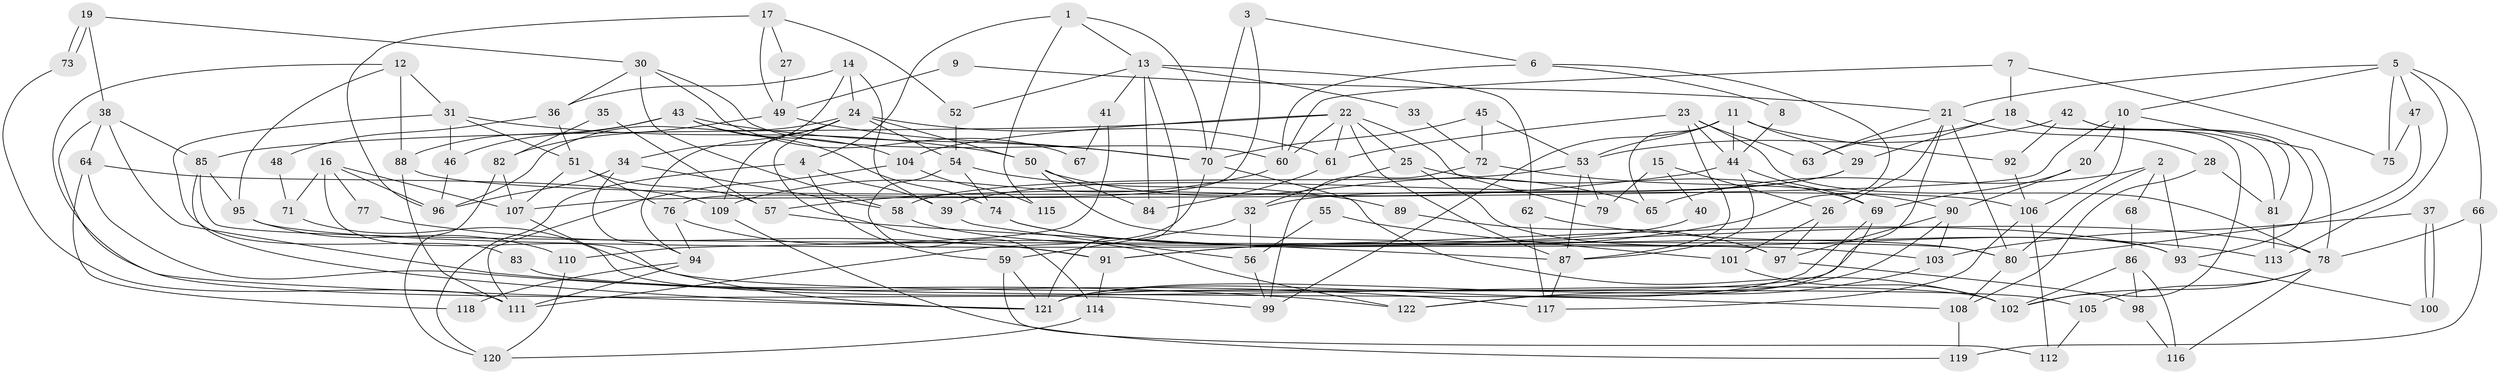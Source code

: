 // Generated by graph-tools (version 1.1) at 2025/02/03/09/25 03:02:15]
// undirected, 122 vertices, 244 edges
graph export_dot {
graph [start="1"]
  node [color=gray90,style=filled];
  1;
  2;
  3;
  4;
  5;
  6;
  7;
  8;
  9;
  10;
  11;
  12;
  13;
  14;
  15;
  16;
  17;
  18;
  19;
  20;
  21;
  22;
  23;
  24;
  25;
  26;
  27;
  28;
  29;
  30;
  31;
  32;
  33;
  34;
  35;
  36;
  37;
  38;
  39;
  40;
  41;
  42;
  43;
  44;
  45;
  46;
  47;
  48;
  49;
  50;
  51;
  52;
  53;
  54;
  55;
  56;
  57;
  58;
  59;
  60;
  61;
  62;
  63;
  64;
  65;
  66;
  67;
  68;
  69;
  70;
  71;
  72;
  73;
  74;
  75;
  76;
  77;
  78;
  79;
  80;
  81;
  82;
  83;
  84;
  85;
  86;
  87;
  88;
  89;
  90;
  91;
  92;
  93;
  94;
  95;
  96;
  97;
  98;
  99;
  100;
  101;
  102;
  103;
  104;
  105;
  106;
  107;
  108;
  109;
  110;
  111;
  112;
  113;
  114;
  115;
  116;
  117;
  118;
  119;
  120;
  121;
  122;
  1 -- 70;
  1 -- 13;
  1 -- 4;
  1 -- 115;
  2 -- 65;
  2 -- 93;
  2 -- 68;
  2 -- 80;
  3 -- 76;
  3 -- 70;
  3 -- 6;
  4 -- 59;
  4 -- 39;
  4 -- 120;
  5 -- 21;
  5 -- 10;
  5 -- 47;
  5 -- 66;
  5 -- 75;
  5 -- 113;
  6 -- 60;
  6 -- 8;
  6 -- 91;
  7 -- 75;
  7 -- 60;
  7 -- 18;
  8 -- 44;
  9 -- 21;
  9 -- 49;
  10 -- 20;
  10 -- 78;
  10 -- 106;
  10 -- 107;
  11 -- 92;
  11 -- 99;
  11 -- 29;
  11 -- 44;
  11 -- 53;
  11 -- 65;
  12 -- 99;
  12 -- 31;
  12 -- 88;
  12 -- 95;
  13 -- 121;
  13 -- 84;
  13 -- 33;
  13 -- 41;
  13 -- 52;
  13 -- 62;
  14 -- 34;
  14 -- 24;
  14 -- 36;
  14 -- 39;
  15 -- 79;
  15 -- 26;
  15 -- 40;
  16 -- 105;
  16 -- 107;
  16 -- 71;
  16 -- 77;
  16 -- 96;
  17 -- 96;
  17 -- 49;
  17 -- 27;
  17 -- 52;
  18 -- 29;
  18 -- 63;
  18 -- 81;
  18 -- 102;
  19 -- 38;
  19 -- 73;
  19 -- 73;
  19 -- 30;
  20 -- 69;
  20 -- 90;
  21 -- 121;
  21 -- 28;
  21 -- 26;
  21 -- 63;
  21 -- 80;
  22 -- 87;
  22 -- 61;
  22 -- 25;
  22 -- 60;
  22 -- 79;
  22 -- 85;
  22 -- 104;
  23 -- 44;
  23 -- 63;
  23 -- 61;
  23 -- 78;
  23 -- 87;
  24 -- 54;
  24 -- 96;
  24 -- 50;
  24 -- 61;
  24 -- 94;
  24 -- 109;
  24 -- 122;
  25 -- 69;
  25 -- 32;
  25 -- 93;
  26 -- 97;
  26 -- 101;
  27 -- 49;
  28 -- 81;
  28 -- 108;
  29 -- 39;
  29 -- 32;
  30 -- 36;
  30 -- 58;
  30 -- 60;
  30 -- 67;
  31 -- 50;
  31 -- 46;
  31 -- 51;
  31 -- 83;
  32 -- 56;
  32 -- 59;
  33 -- 72;
  34 -- 94;
  34 -- 58;
  34 -- 96;
  35 -- 57;
  35 -- 82;
  36 -- 51;
  36 -- 48;
  37 -- 103;
  37 -- 100;
  37 -- 100;
  38 -- 85;
  38 -- 117;
  38 -- 64;
  38 -- 121;
  39 -- 56;
  40 -- 91;
  41 -- 110;
  41 -- 67;
  42 -- 93;
  42 -- 53;
  42 -- 81;
  42 -- 92;
  43 -- 74;
  43 -- 88;
  43 -- 46;
  43 -- 70;
  43 -- 104;
  44 -- 69;
  44 -- 57;
  44 -- 87;
  45 -- 70;
  45 -- 53;
  45 -- 72;
  46 -- 96;
  47 -- 80;
  47 -- 75;
  48 -- 71;
  49 -- 70;
  49 -- 82;
  50 -- 80;
  50 -- 65;
  50 -- 84;
  51 -- 57;
  51 -- 76;
  51 -- 107;
  52 -- 54;
  53 -- 87;
  53 -- 58;
  53 -- 79;
  54 -- 74;
  54 -- 89;
  54 -- 114;
  55 -- 101;
  55 -- 56;
  56 -- 99;
  57 -- 87;
  58 -- 93;
  59 -- 121;
  59 -- 112;
  60 -- 109;
  61 -- 84;
  62 -- 113;
  62 -- 117;
  64 -- 109;
  64 -- 118;
  64 -- 122;
  66 -- 78;
  66 -- 119;
  68 -- 86;
  69 -- 121;
  69 -- 122;
  70 -- 111;
  70 -- 102;
  71 -- 102;
  72 -- 90;
  72 -- 99;
  73 -- 111;
  74 -- 78;
  74 -- 80;
  76 -- 94;
  76 -- 91;
  77 -- 91;
  78 -- 102;
  78 -- 105;
  78 -- 116;
  80 -- 108;
  81 -- 113;
  82 -- 107;
  82 -- 120;
  83 -- 108;
  85 -- 121;
  85 -- 95;
  85 -- 97;
  86 -- 116;
  86 -- 102;
  86 -- 98;
  87 -- 117;
  88 -- 106;
  88 -- 111;
  89 -- 97;
  90 -- 103;
  90 -- 121;
  90 -- 97;
  91 -- 114;
  92 -- 106;
  93 -- 100;
  94 -- 111;
  94 -- 118;
  95 -- 103;
  95 -- 110;
  97 -- 98;
  98 -- 116;
  101 -- 102;
  103 -- 122;
  104 -- 111;
  104 -- 115;
  105 -- 112;
  106 -- 117;
  106 -- 112;
  107 -- 121;
  108 -- 119;
  109 -- 119;
  110 -- 120;
  114 -- 120;
}
